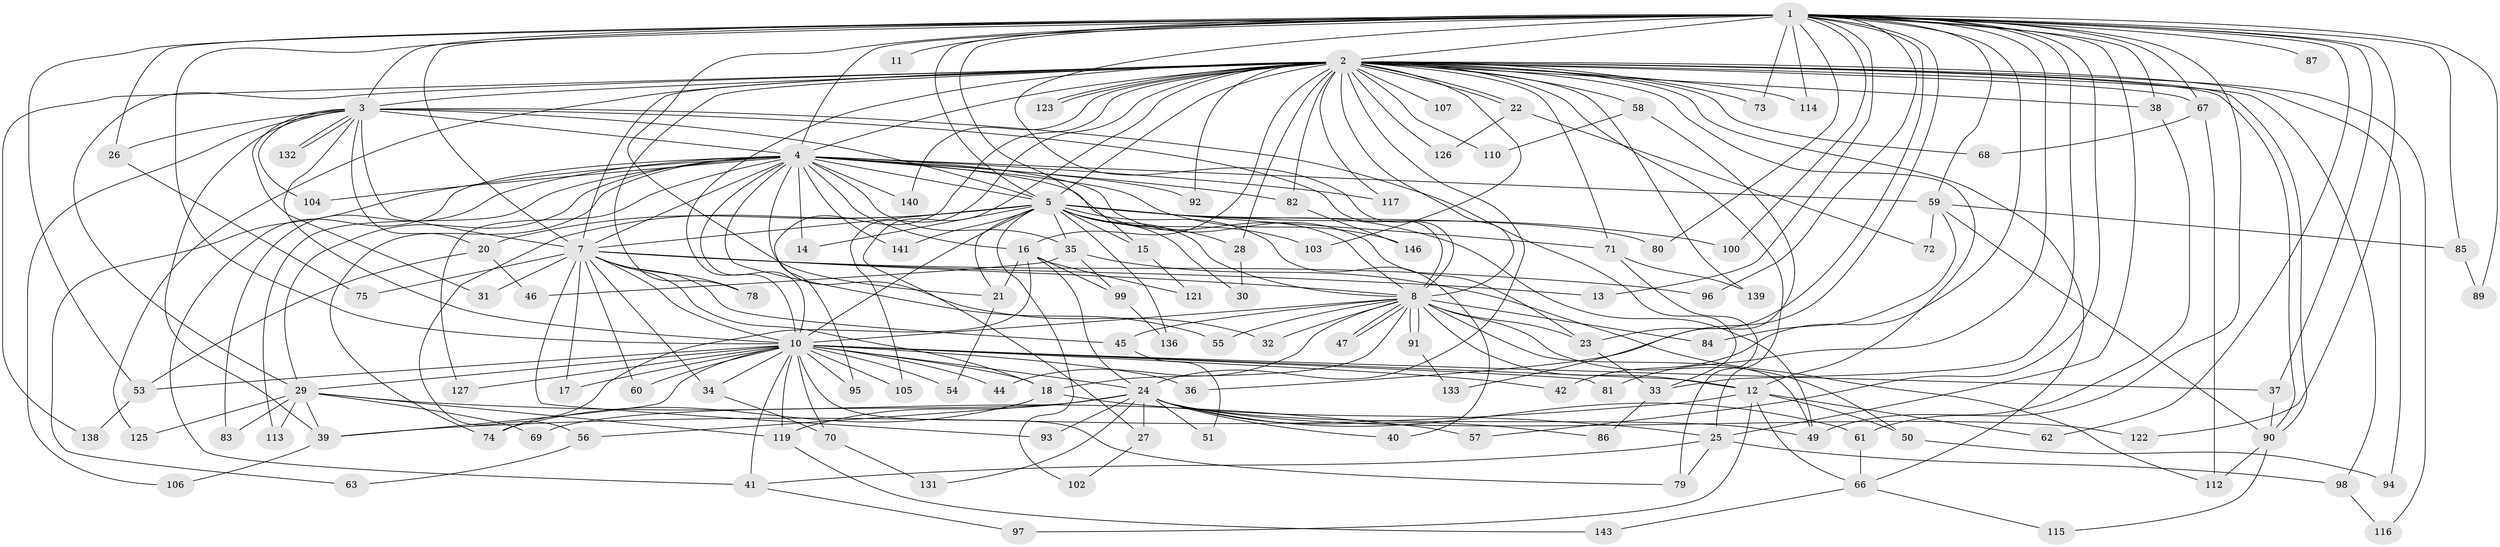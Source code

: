 // original degree distribution, {22: 0.00684931506849315, 32: 0.0136986301369863, 18: 0.00684931506849315, 31: 0.00684931506849315, 27: 0.00684931506849315, 29: 0.00684931506849315, 20: 0.00684931506849315, 23: 0.00684931506849315, 26: 0.00684931506849315, 2: 0.5753424657534246, 8: 0.00684931506849315, 3: 0.2054794520547945, 6: 0.02054794520547945, 5: 0.03424657534246575, 4: 0.07534246575342465, 11: 0.00684931506849315, 10: 0.00684931506849315}
// Generated by graph-tools (version 1.1) at 2025/41/03/06/25 10:41:36]
// undirected, 119 vertices, 267 edges
graph export_dot {
graph [start="1"]
  node [color=gray90,style=filled];
  1 [super="+9"];
  2 [super="+6"];
  3 [super="+129"];
  4 [super="+88"];
  5 [super="+144"];
  7 [super="+137"];
  8 [super="+19"];
  10 [super="+111"];
  11;
  12 [super="+101"];
  13;
  14;
  15;
  16 [super="+65"];
  17;
  18 [super="+118"];
  20;
  21 [super="+48"];
  22;
  23 [super="+145"];
  24 [super="+52"];
  25 [super="+64"];
  26;
  27;
  28;
  29 [super="+128"];
  30;
  31;
  32;
  33 [super="+43"];
  34;
  35;
  36;
  37;
  38;
  39;
  40;
  41 [super="+77"];
  42;
  44;
  45;
  46;
  47;
  49 [super="+108"];
  50;
  51;
  53 [super="+76"];
  54;
  55;
  56;
  57;
  58 [super="+124"];
  59 [super="+130"];
  60;
  61;
  62;
  63;
  66 [super="+109"];
  67;
  68;
  69;
  70;
  71;
  72;
  73;
  74;
  75;
  78;
  79 [super="+134"];
  80;
  81;
  82;
  83;
  84;
  85;
  86;
  87;
  89;
  90 [super="+120"];
  91;
  92;
  93;
  94;
  95;
  96;
  97;
  98;
  99;
  100;
  102;
  103;
  104;
  105;
  106;
  107;
  110;
  112 [super="+135"];
  113;
  114;
  115;
  116;
  117;
  119 [super="+142"];
  121;
  122;
  123;
  125;
  126;
  127;
  131;
  132;
  133;
  136;
  138;
  139;
  140;
  141;
  143;
  146;
  1 -- 2 [weight=4];
  1 -- 3 [weight=2];
  1 -- 4 [weight=2];
  1 -- 5 [weight=2];
  1 -- 7 [weight=2];
  1 -- 8 [weight=2];
  1 -- 10 [weight=2];
  1 -- 11 [weight=2];
  1 -- 13;
  1 -- 23;
  1 -- 25;
  1 -- 37;
  1 -- 42;
  1 -- 57;
  1 -- 59;
  1 -- 73;
  1 -- 81;
  1 -- 85;
  1 -- 87 [weight=2];
  1 -- 89;
  1 -- 67;
  1 -- 15;
  1 -- 80;
  1 -- 26;
  1 -- 96;
  1 -- 33;
  1 -- 36;
  1 -- 100;
  1 -- 38;
  1 -- 114;
  1 -- 53;
  1 -- 122;
  1 -- 61;
  1 -- 62;
  1 -- 21;
  2 -- 3 [weight=2];
  2 -- 4 [weight=3];
  2 -- 5 [weight=2];
  2 -- 7 [weight=2];
  2 -- 8 [weight=3];
  2 -- 10 [weight=2];
  2 -- 22;
  2 -- 22;
  2 -- 29;
  2 -- 68;
  2 -- 90;
  2 -- 90;
  2 -- 92;
  2 -- 98;
  2 -- 103;
  2 -- 105;
  2 -- 107 [weight=2];
  2 -- 110;
  2 -- 114;
  2 -- 116;
  2 -- 123;
  2 -- 123;
  2 -- 126;
  2 -- 138;
  2 -- 139;
  2 -- 67;
  2 -- 71;
  2 -- 12;
  2 -- 140;
  2 -- 73;
  2 -- 78;
  2 -- 16;
  2 -- 82;
  2 -- 24;
  2 -- 27;
  2 -- 28;
  2 -- 94;
  2 -- 95;
  2 -- 38;
  2 -- 117;
  2 -- 58 [weight=2];
  2 -- 125;
  2 -- 66;
  2 -- 25;
  3 -- 4;
  3 -- 5;
  3 -- 7;
  3 -- 8;
  3 -- 10;
  3 -- 20;
  3 -- 26;
  3 -- 31;
  3 -- 33;
  3 -- 104;
  3 -- 106;
  3 -- 132;
  3 -- 132;
  3 -- 39;
  4 -- 5;
  4 -- 7;
  4 -- 8;
  4 -- 10;
  4 -- 14;
  4 -- 16;
  4 -- 23;
  4 -- 32;
  4 -- 35;
  4 -- 41;
  4 -- 55;
  4 -- 59;
  4 -- 63;
  4 -- 74;
  4 -- 82;
  4 -- 83;
  4 -- 92;
  4 -- 104;
  4 -- 113;
  4 -- 117;
  4 -- 127;
  4 -- 140;
  4 -- 141;
  4 -- 146;
  4 -- 29;
  5 -- 7;
  5 -- 8;
  5 -- 10 [weight=2];
  5 -- 14;
  5 -- 15;
  5 -- 20;
  5 -- 21;
  5 -- 28;
  5 -- 30;
  5 -- 35;
  5 -- 40;
  5 -- 49;
  5 -- 56;
  5 -- 71;
  5 -- 80;
  5 -- 100;
  5 -- 102;
  5 -- 103;
  5 -- 136;
  5 -- 141;
  7 -- 8;
  7 -- 10;
  7 -- 13;
  7 -- 17;
  7 -- 31;
  7 -- 34;
  7 -- 45;
  7 -- 60;
  7 -- 75;
  7 -- 78;
  7 -- 93;
  7 -- 96;
  7 -- 18;
  8 -- 10;
  8 -- 12;
  8 -- 18;
  8 -- 32;
  8 -- 44;
  8 -- 47;
  8 -- 47;
  8 -- 50;
  8 -- 55;
  8 -- 84;
  8 -- 91;
  8 -- 91;
  8 -- 45;
  8 -- 49;
  8 -- 23;
  10 -- 17;
  10 -- 18;
  10 -- 24;
  10 -- 29;
  10 -- 34;
  10 -- 36;
  10 -- 37;
  10 -- 41;
  10 -- 42;
  10 -- 44;
  10 -- 54;
  10 -- 60;
  10 -- 70;
  10 -- 79;
  10 -- 81;
  10 -- 95;
  10 -- 105;
  10 -- 127;
  10 -- 119;
  10 -- 39;
  10 -- 53;
  10 -- 12;
  12 -- 39;
  12 -- 50;
  12 -- 62;
  12 -- 66;
  12 -- 97;
  15 -- 121;
  16 -- 21;
  16 -- 99;
  16 -- 121;
  16 -- 24;
  16 -- 74;
  18 -- 25;
  18 -- 74;
  20 -- 46;
  20 -- 53;
  21 -- 54;
  22 -- 72;
  22 -- 126;
  23 -- 33;
  24 -- 27;
  24 -- 40;
  24 -- 51;
  24 -- 56;
  24 -- 61;
  24 -- 69;
  24 -- 119;
  24 -- 49;
  24 -- 131;
  24 -- 86;
  24 -- 122;
  24 -- 93;
  25 -- 98;
  25 -- 79;
  25 -- 41;
  26 -- 75;
  27 -- 102;
  28 -- 30;
  29 -- 39;
  29 -- 57;
  29 -- 69;
  29 -- 83;
  29 -- 113;
  29 -- 119;
  29 -- 125;
  33 -- 86;
  34 -- 70;
  35 -- 46;
  35 -- 99;
  35 -- 112;
  37 -- 90;
  38 -- 49;
  39 -- 106;
  41 -- 97;
  45 -- 51;
  50 -- 94;
  53 -- 138;
  56 -- 63;
  58 -- 110;
  58 -- 133;
  59 -- 72;
  59 -- 84;
  59 -- 85;
  59 -- 90;
  61 -- 66;
  66 -- 115;
  66 -- 143;
  67 -- 68;
  67 -- 112;
  70 -- 131;
  71 -- 139;
  71 -- 79;
  82 -- 146;
  85 -- 89;
  90 -- 112;
  90 -- 115;
  91 -- 133;
  98 -- 116;
  99 -- 136;
  119 -- 143;
}
